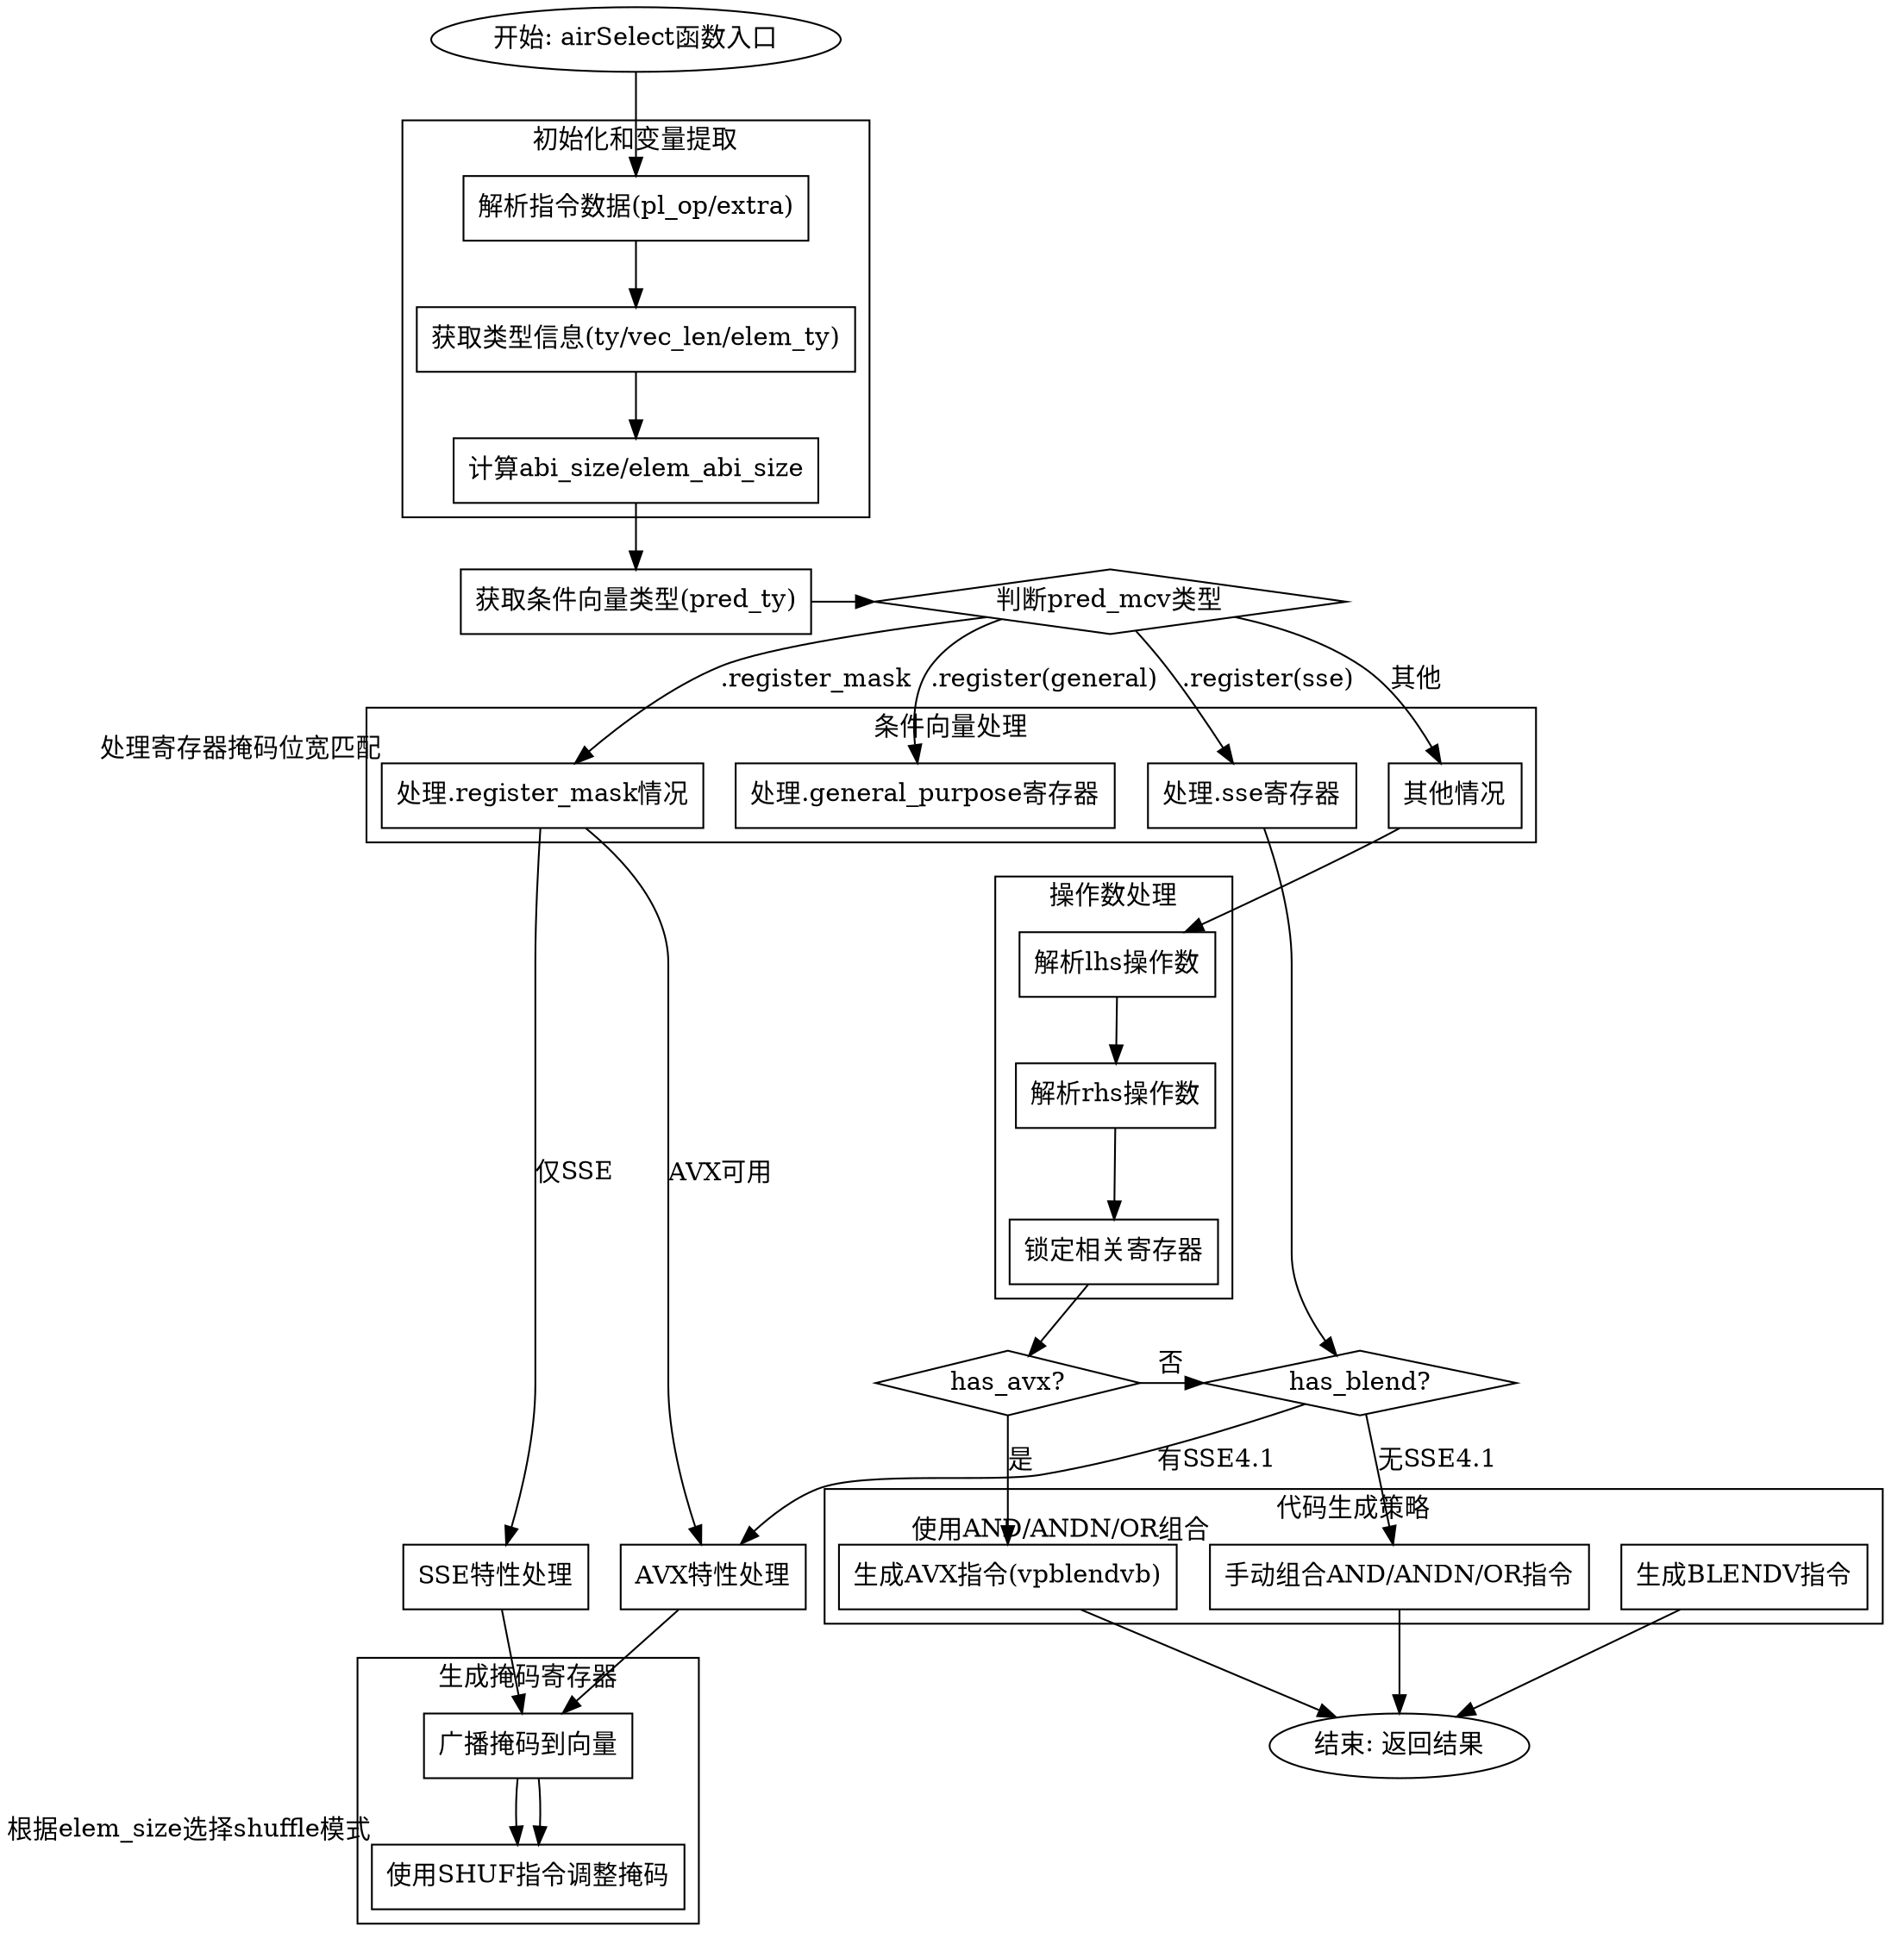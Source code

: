 
digraph airSelect {
    node [shape=rectangle];
    start [label="开始: airSelect函数入口", shape=ellipse];
    end [label="结束: 返回结果", shape=ellipse];
    
    subgraph cluster_init {
        label="初始化和变量提取";
        init1 [label="解析指令数据(pl_op/extra)"];
        init2 [label="获取类型信息(ty/vec_len/elem_ty)"];
        init3 [label="计算abi_size/elem_abi_size"];
        init4 [label="获取条件向量类型(pred_ty)"];
    }
    
    subgraph cluster_pred_handling {
        label="条件向量处理";
        pred_switch [label="判断pred_mcv类型", shape=diamond];
        reg_mask [label="处理.register_mask情况"];
        reg_general [label="处理.general_purpose寄存器"];
        reg_sse [label="处理.sse寄存器"];
        other_case [label="其他情况"];
    }
    
    subgraph cluster_mask_gen {
        label="生成掩码寄存器";
        mask_avx [label="AVX特性处理"];
        mask_sse [label="SSE特性处理"];
        mask_broadcast [label="广播掩码到向量"];
        mask_shuffle [label="使用SHUF指令调整掩码"];
    }
    
    subgraph cluster_operands {
        label="操作数处理";
        get_lhs [label="解析lhs操作数"];
        get_rhs [label="解析rhs操作数"];
        lock_ops [label="锁定相关寄存器"];
    }
    
    subgraph cluster_codegen {
        label="代码生成策略";
        check_avx [label="has_avx?", shape=diamond];
        check_blend [label="has_blend?", shape=diamond];
        avx_path [label="生成AVX指令(vpblendvb)"];
        blend_path [label="生成BLENDV指令"];
        manual_path [label="手动组合AND/ANDN/OR指令"];
    }
    
    start -> init1;
    init1 -> init2 -> init3 -> init4 -> pred_switch;
    
    pred_switch -> reg_mask [label=".register_mask"];
    pred_switch -> reg_general [label=".register(general)"];
    pred_switch -> reg_sse [label=".register(sse)"];
    pred_switch -> other_case [label="其他"];
    
    reg_mask -> mask_avx [label="AVX可用"];
    reg_mask -> mask_sse [label="仅SSE"];
    mask_avx -> mask_broadcast -> mask_shuffle;
    mask_sse -> mask_broadcast -> mask_shuffle;
    
    other_case -> get_lhs;
    reg_sse -> check_blend;
    check_blend -> mask_avx [label="有SSE4.1"];
    check_blend -> manual_path [label="无SSE4.1"];
    
    get_lhs -> get_rhs -> lock_ops -> check_avx;
    
    check_avx -> avx_path [label="是"];
    check_avx -> check_blend [label="否"];
    
    avx_path -> end;
    blend_path -> end;
    manual_path -> end;
    
    manual_path [xlabel="使用AND/ANDN/OR组合"];
    reg_mask [xlabel="处理寄存器掩码位宽匹配"];
    mask_shuffle [xlabel="根据elem_size选择shuffle模式"];
    
    {rank=same; init4 pred_switch}
    {rank=same; mask_avx mask_sse}
    {rank=same; check_avx check_blend}
}
